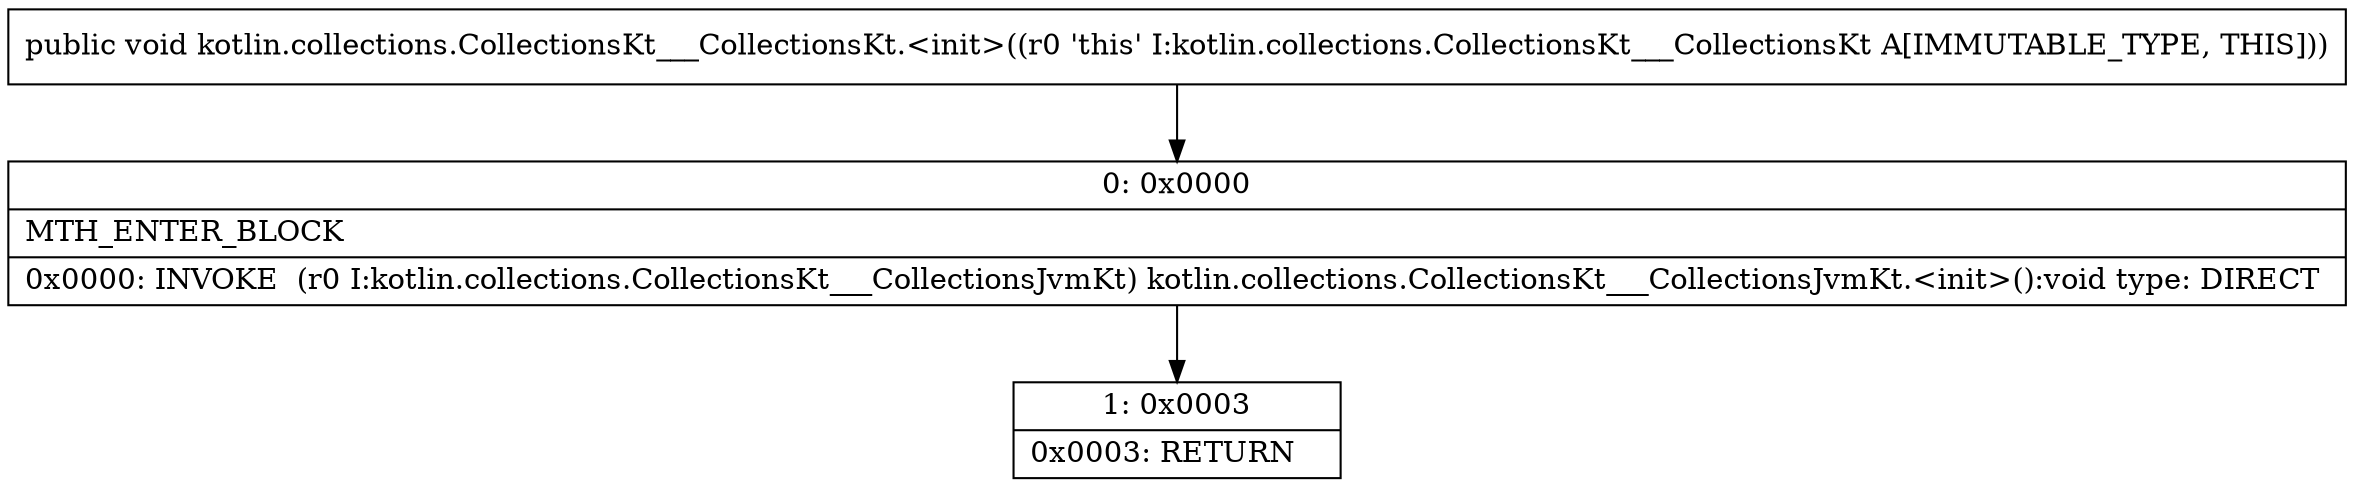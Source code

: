 digraph "CFG forkotlin.collections.CollectionsKt___CollectionsKt.\<init\>()V" {
Node_0 [shape=record,label="{0\:\ 0x0000|MTH_ENTER_BLOCK\l|0x0000: INVOKE  (r0 I:kotlin.collections.CollectionsKt___CollectionsJvmKt) kotlin.collections.CollectionsKt___CollectionsJvmKt.\<init\>():void type: DIRECT \l}"];
Node_1 [shape=record,label="{1\:\ 0x0003|0x0003: RETURN   \l}"];
MethodNode[shape=record,label="{public void kotlin.collections.CollectionsKt___CollectionsKt.\<init\>((r0 'this' I:kotlin.collections.CollectionsKt___CollectionsKt A[IMMUTABLE_TYPE, THIS])) }"];
MethodNode -> Node_0;
Node_0 -> Node_1;
}

